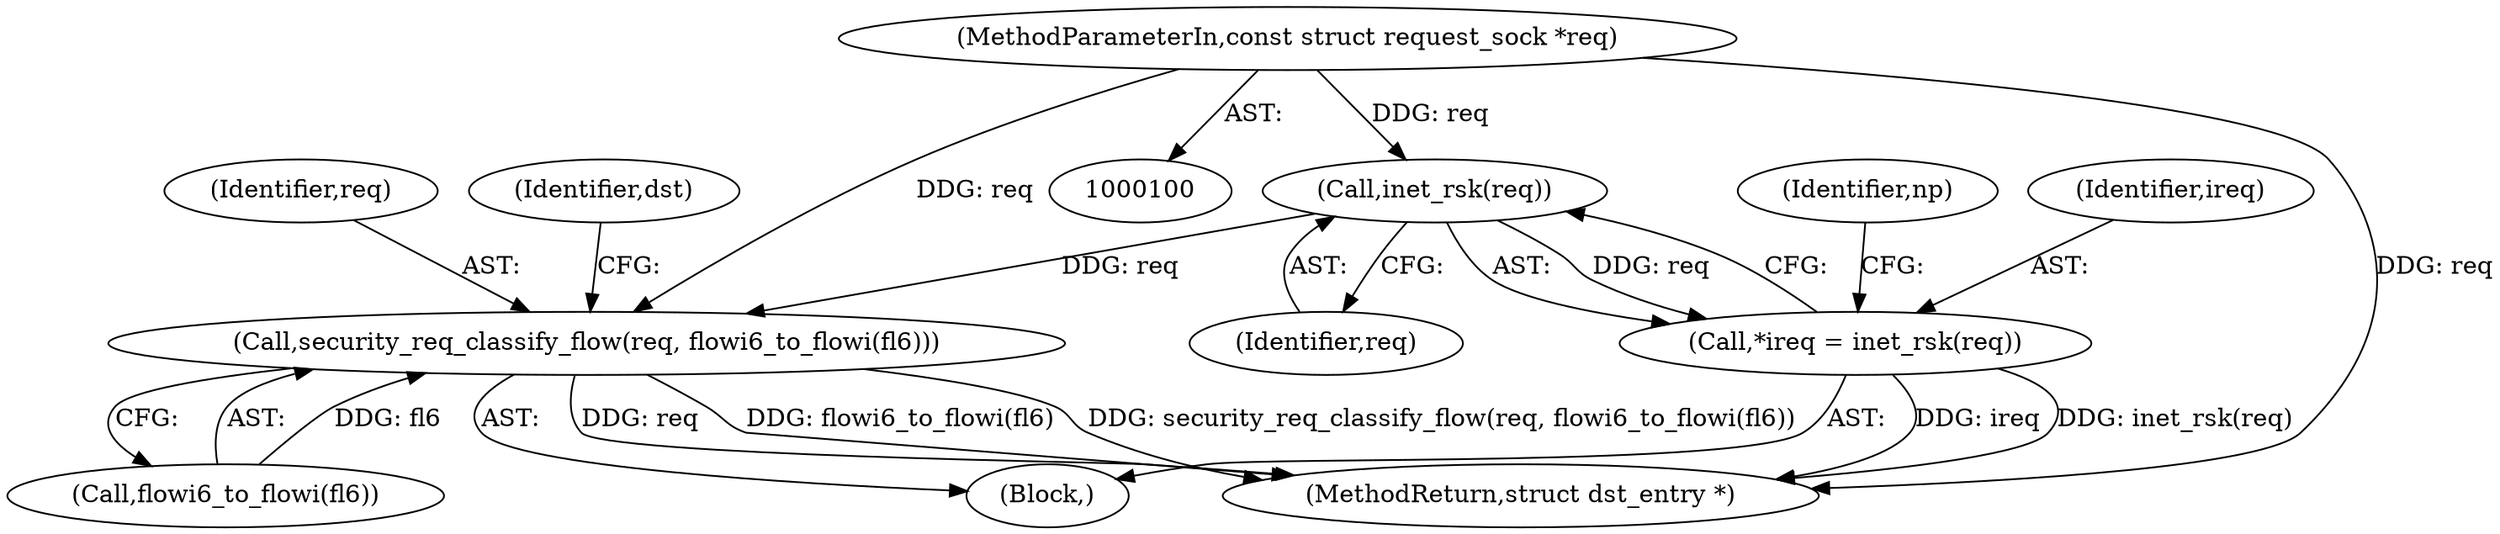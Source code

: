 digraph "0_linux_45f6fad84cc305103b28d73482b344d7f5b76f39_7@pointer" {
"1000109" [label="(Call,inet_rsk(req))"];
"1000103" [label="(MethodParameterIn,const struct request_sock *req)"];
"1000107" [label="(Call,*ireq = inet_rsk(req))"];
"1000182" [label="(Call,security_req_classify_flow(req, flowi6_to_flowi(fl6)))"];
"1000182" [label="(Call,security_req_classify_flow(req, flowi6_to_flowi(fl6)))"];
"1000103" [label="(MethodParameterIn,const struct request_sock *req)"];
"1000183" [label="(Identifier,req)"];
"1000110" [label="(Identifier,req)"];
"1000184" [label="(Call,flowi6_to_flowi(fl6))"];
"1000199" [label="(MethodReturn,struct dst_entry *)"];
"1000105" [label="(Block,)"];
"1000109" [label="(Call,inet_rsk(req))"];
"1000113" [label="(Identifier,np)"];
"1000108" [label="(Identifier,ireq)"];
"1000187" [label="(Identifier,dst)"];
"1000107" [label="(Call,*ireq = inet_rsk(req))"];
"1000109" -> "1000107"  [label="AST: "];
"1000109" -> "1000110"  [label="CFG: "];
"1000110" -> "1000109"  [label="AST: "];
"1000107" -> "1000109"  [label="CFG: "];
"1000109" -> "1000107"  [label="DDG: req"];
"1000103" -> "1000109"  [label="DDG: req"];
"1000109" -> "1000182"  [label="DDG: req"];
"1000103" -> "1000100"  [label="AST: "];
"1000103" -> "1000199"  [label="DDG: req"];
"1000103" -> "1000182"  [label="DDG: req"];
"1000107" -> "1000105"  [label="AST: "];
"1000108" -> "1000107"  [label="AST: "];
"1000113" -> "1000107"  [label="CFG: "];
"1000107" -> "1000199"  [label="DDG: ireq"];
"1000107" -> "1000199"  [label="DDG: inet_rsk(req)"];
"1000182" -> "1000105"  [label="AST: "];
"1000182" -> "1000184"  [label="CFG: "];
"1000183" -> "1000182"  [label="AST: "];
"1000184" -> "1000182"  [label="AST: "];
"1000187" -> "1000182"  [label="CFG: "];
"1000182" -> "1000199"  [label="DDG: flowi6_to_flowi(fl6)"];
"1000182" -> "1000199"  [label="DDG: security_req_classify_flow(req, flowi6_to_flowi(fl6))"];
"1000182" -> "1000199"  [label="DDG: req"];
"1000184" -> "1000182"  [label="DDG: fl6"];
}
